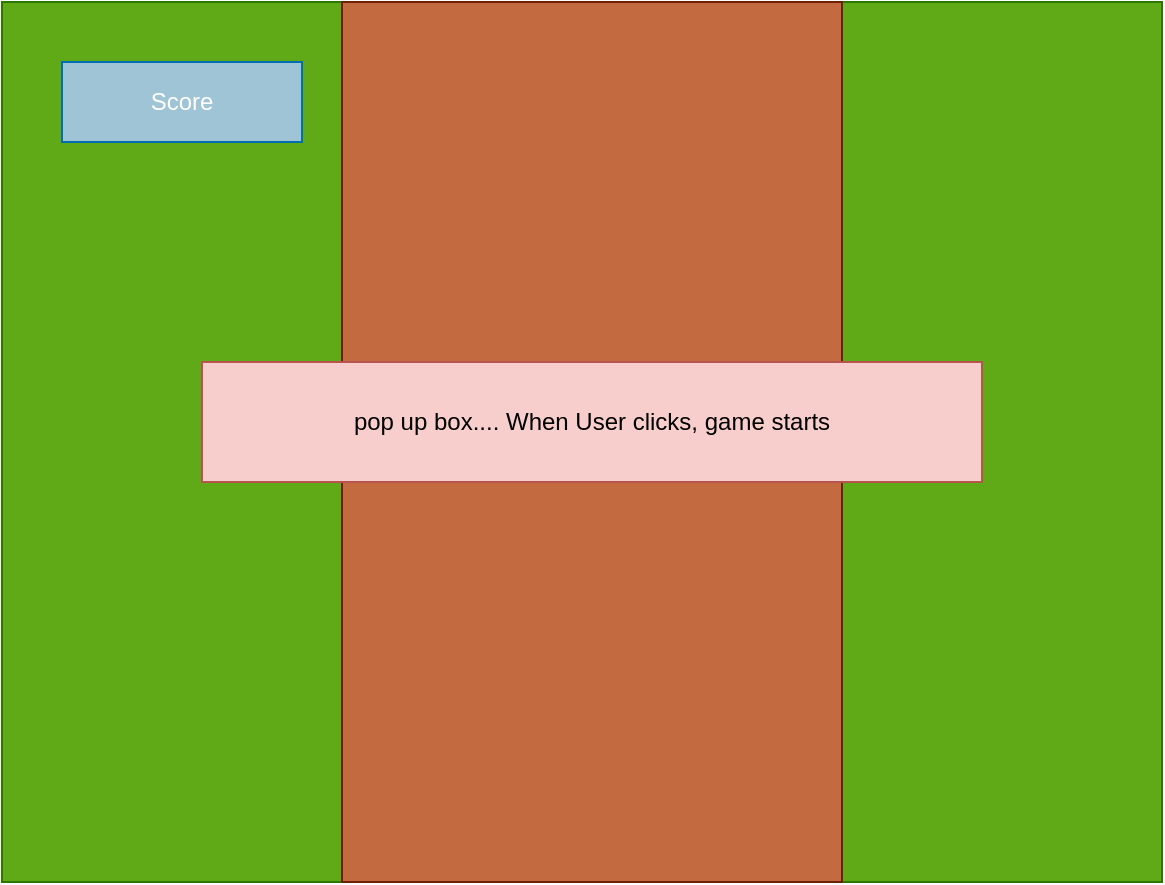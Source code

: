 <mxfile version="22.0.4" type="device">
  <diagram name="Page-1" id="1P2irHu0pe8eAoLrlwkr">
    <mxGraphModel dx="880" dy="484" grid="1" gridSize="10" guides="1" tooltips="1" connect="1" arrows="1" fold="1" page="1" pageScale="1" pageWidth="827" pageHeight="1169" math="0" shadow="0">
      <root>
        <mxCell id="0" />
        <mxCell id="1" parent="0" />
        <mxCell id="WlryiE9JoQIFY8JfXMQj-2" value="" style="rounded=0;whiteSpace=wrap;html=1;fillColor=#60a917;fontColor=#ffffff;strokeColor=#2D7600;" vertex="1" parent="1">
          <mxGeometry x="130" y="40" width="580" height="440" as="geometry" />
        </mxCell>
        <mxCell id="WlryiE9JoQIFY8JfXMQj-3" value="Score" style="rounded=0;whiteSpace=wrap;html=1;fillColor=#9ec4d6;fontColor=#ffffff;strokeColor=#006EAF;" vertex="1" parent="1">
          <mxGeometry x="160" y="70" width="120" height="40" as="geometry" />
        </mxCell>
        <mxCell id="WlryiE9JoQIFY8JfXMQj-5" value="" style="rounded=0;whiteSpace=wrap;html=1;fillColor=#c36a41;fontColor=#ffffff;strokeColor=#6D1F00;" vertex="1" parent="1">
          <mxGeometry x="300" y="40" width="250" height="440" as="geometry" />
        </mxCell>
        <mxCell id="WlryiE9JoQIFY8JfXMQj-4" value="pop up box.... When User clicks, game starts" style="rounded=0;whiteSpace=wrap;html=1;fillColor=#f8cecc;strokeColor=#b85450;" vertex="1" parent="1">
          <mxGeometry x="230" y="220" width="390" height="60" as="geometry" />
        </mxCell>
      </root>
    </mxGraphModel>
  </diagram>
</mxfile>
